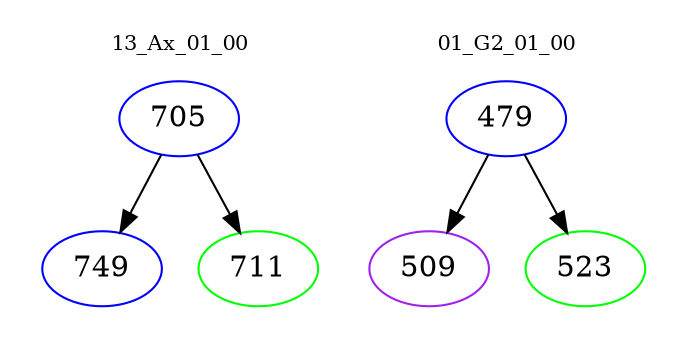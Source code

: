 digraph{
subgraph cluster_0 {
color = white
label = "13_Ax_01_00";
fontsize=10;
T0_705 [label="705", color="blue"]
T0_705 -> T0_749 [color="black"]
T0_749 [label="749", color="blue"]
T0_705 -> T0_711 [color="black"]
T0_711 [label="711", color="green"]
}
subgraph cluster_1 {
color = white
label = "01_G2_01_00";
fontsize=10;
T1_479 [label="479", color="blue"]
T1_479 -> T1_509 [color="black"]
T1_509 [label="509", color="purple"]
T1_479 -> T1_523 [color="black"]
T1_523 [label="523", color="green"]
}
}
